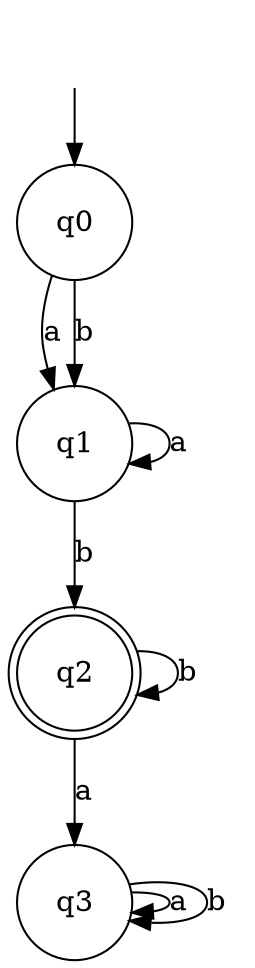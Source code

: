 digraph Automaton {

q3 [shape = circle, label=<<TABLE BORDER="0" CELLBORDER="0" CELLSPACING="0"><TR><TD>q3</TD></TR></TABLE>>];

_nil [style = invis, label=<<TABLE BORDER="0" CELLBORDER="" CELLSPACING="0"><TR><TD>_nil</TD></TR></TABLE>>];

q0 [shape = circle, label=<<TABLE BORDER="0" CELLBORDER="0" CELLSPACING="0"><TR><TD>q0</TD></TR></TABLE>>];

q1 [shape = circle, label=<<TABLE BORDER="0" CELLBORDER="0" CELLSPACING="0"><TR><TD>q1</TD></TR></TABLE>>];

q2 [shape = doublecircle, label=<<TABLE BORDER="0" CELLBORDER="0" CELLSPACING="0"><TR><TD>q2</TD></TR></TABLE>>];

q3->q3 [label="a"];

q3->q3 [label="b"];

_nil -> q0 [];

q1->q2 [label="b"];

q1->q1 [label="a"];

q2->q2 [label="b"];

q0->q1 [label="a"];

q0->q1 [label="b"];

q2->q3 [label="a"];

}
